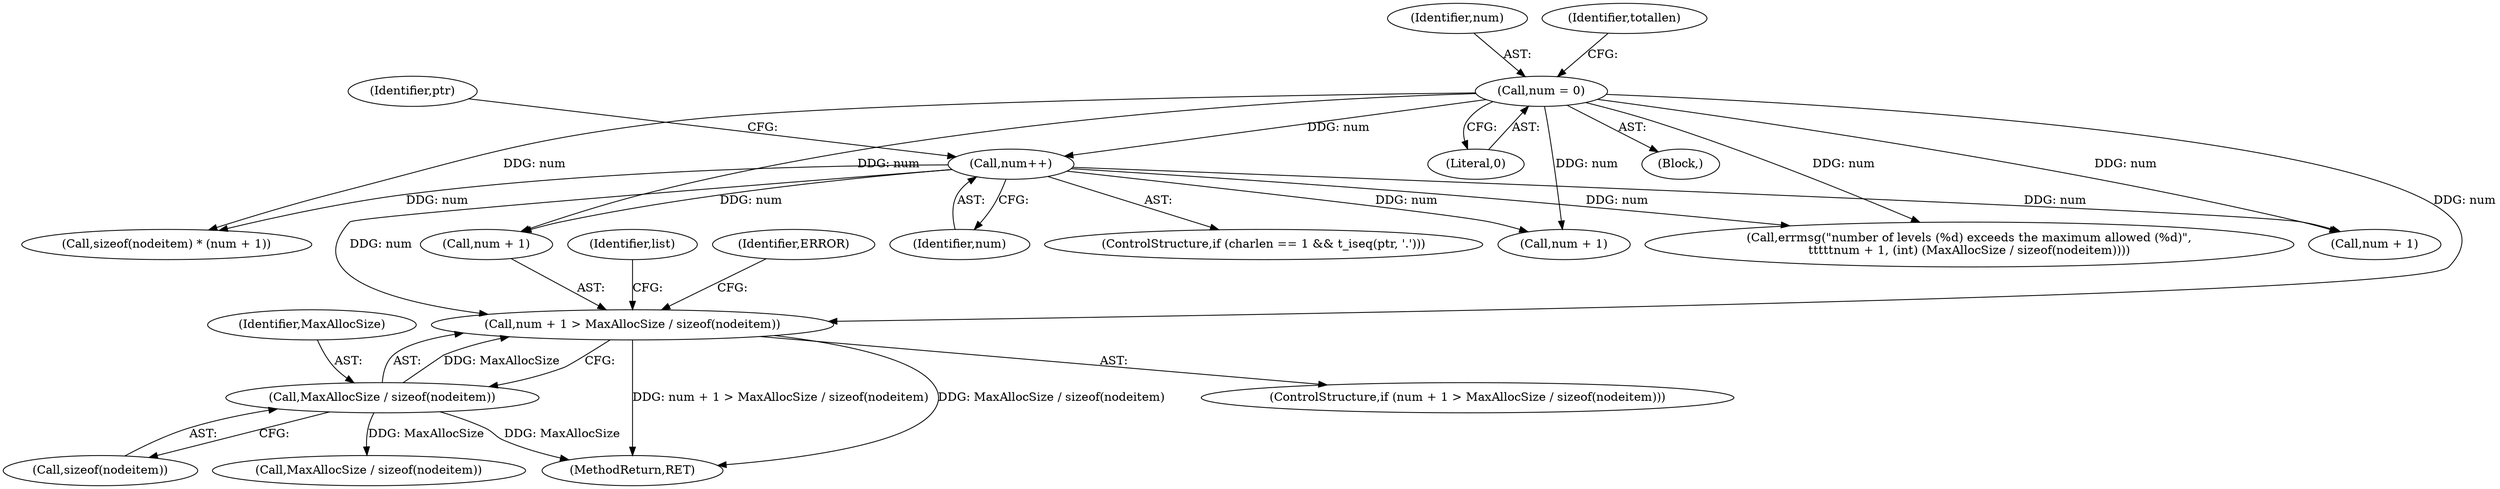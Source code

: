 digraph "0_postgres_31400a673325147e1205326008e32135a78b4d8a_8@API" {
"1000158" [label="(Call,num + 1 > MaxAllocSize / sizeof(nodeitem))"];
"1000152" [label="(Call,num++)"];
"1000115" [label="(Call,num = 0)"];
"1000162" [label="(Call,MaxAllocSize / sizeof(nodeitem))"];
"1000159" [label="(Call,num + 1)"];
"1000189" [label="(Call,sizeof(nodeitem) * (num + 1))"];
"1000162" [label="(Call,MaxAllocSize / sizeof(nodeitem))"];
"1000183" [label="(Identifier,list)"];
"1000153" [label="(Identifier,num)"];
"1000163" [label="(Identifier,MaxAllocSize)"];
"1000192" [label="(Call,num + 1)"];
"1000116" [label="(Identifier,num)"];
"1000117" [label="(Literal,0)"];
"1000171" [label="(Call,errmsg(\"number of levels (%d) exceeds the maximum allowed (%d)\",\n\t\t\t\t\tnum + 1, (int) (MaxAllocSize / sizeof(nodeitem))))"];
"1000120" [label="(Identifier,totallen)"];
"1000173" [label="(Call,num + 1)"];
"1000115" [label="(Call,num = 0)"];
"1000103" [label="(Block,)"];
"1000144" [label="(ControlStructure,if (charlen == 1 && t_iseq(ptr, '.')))"];
"1000157" [label="(ControlStructure,if (num + 1 > MaxAllocSize / sizeof(nodeitem)))"];
"1000158" [label="(Call,num + 1 > MaxAllocSize / sizeof(nodeitem))"];
"1000164" [label="(Call,sizeof(nodeitem))"];
"1000435" [label="(MethodReturn,RET)"];
"1000167" [label="(Identifier,ERROR)"];
"1000152" [label="(Call,num++)"];
"1000178" [label="(Call,MaxAllocSize / sizeof(nodeitem))"];
"1000155" [label="(Identifier,ptr)"];
"1000158" -> "1000157"  [label="AST: "];
"1000158" -> "1000162"  [label="CFG: "];
"1000159" -> "1000158"  [label="AST: "];
"1000162" -> "1000158"  [label="AST: "];
"1000167" -> "1000158"  [label="CFG: "];
"1000183" -> "1000158"  [label="CFG: "];
"1000158" -> "1000435"  [label="DDG: num + 1 > MaxAllocSize / sizeof(nodeitem)"];
"1000158" -> "1000435"  [label="DDG: MaxAllocSize / sizeof(nodeitem)"];
"1000152" -> "1000158"  [label="DDG: num"];
"1000115" -> "1000158"  [label="DDG: num"];
"1000162" -> "1000158"  [label="DDG: MaxAllocSize"];
"1000152" -> "1000144"  [label="AST: "];
"1000152" -> "1000153"  [label="CFG: "];
"1000153" -> "1000152"  [label="AST: "];
"1000155" -> "1000152"  [label="CFG: "];
"1000115" -> "1000152"  [label="DDG: num"];
"1000152" -> "1000159"  [label="DDG: num"];
"1000152" -> "1000171"  [label="DDG: num"];
"1000152" -> "1000173"  [label="DDG: num"];
"1000152" -> "1000189"  [label="DDG: num"];
"1000152" -> "1000192"  [label="DDG: num"];
"1000115" -> "1000103"  [label="AST: "];
"1000115" -> "1000117"  [label="CFG: "];
"1000116" -> "1000115"  [label="AST: "];
"1000117" -> "1000115"  [label="AST: "];
"1000120" -> "1000115"  [label="CFG: "];
"1000115" -> "1000159"  [label="DDG: num"];
"1000115" -> "1000171"  [label="DDG: num"];
"1000115" -> "1000173"  [label="DDG: num"];
"1000115" -> "1000189"  [label="DDG: num"];
"1000115" -> "1000192"  [label="DDG: num"];
"1000162" -> "1000164"  [label="CFG: "];
"1000163" -> "1000162"  [label="AST: "];
"1000164" -> "1000162"  [label="AST: "];
"1000162" -> "1000435"  [label="DDG: MaxAllocSize"];
"1000162" -> "1000178"  [label="DDG: MaxAllocSize"];
}

